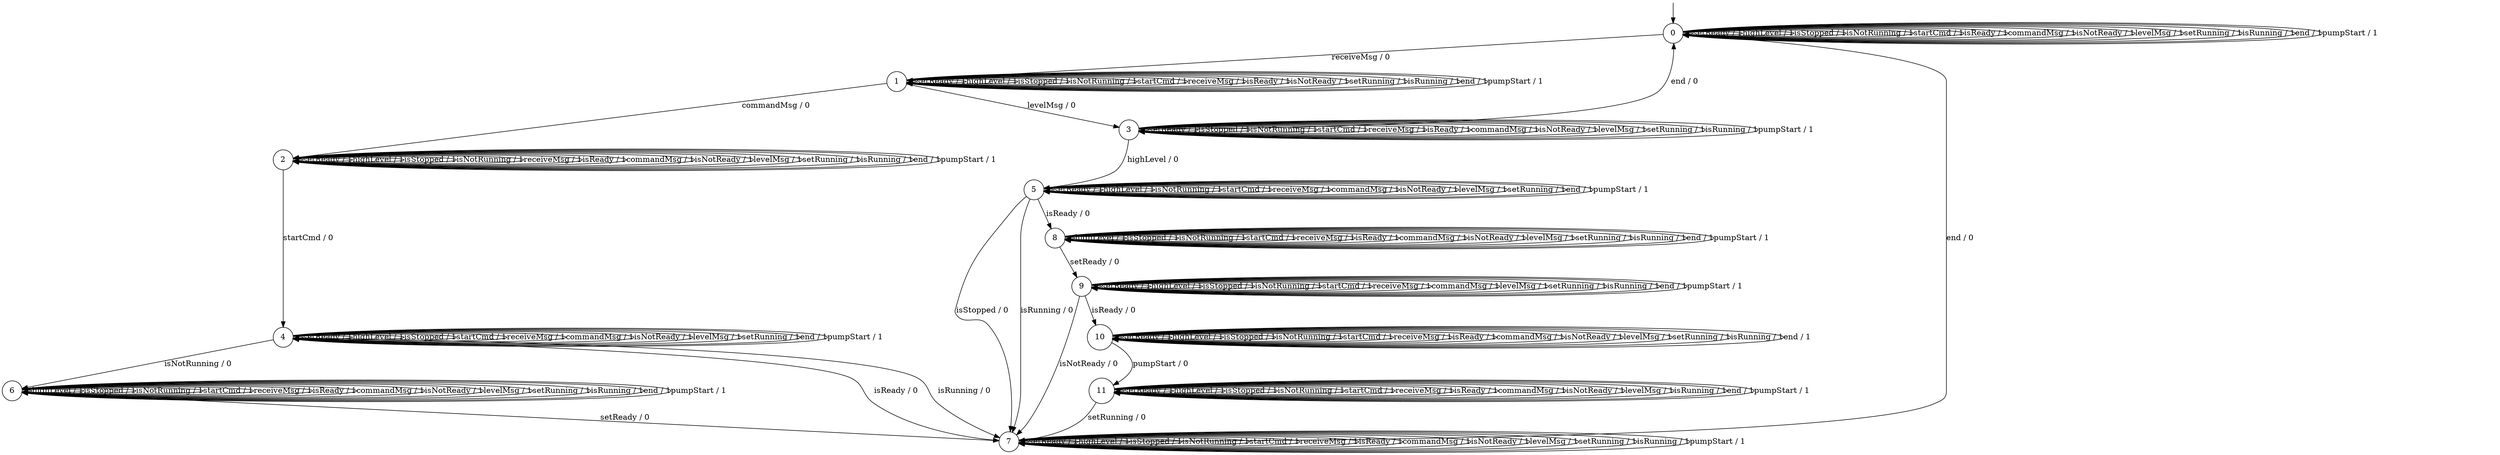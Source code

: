 digraph g {

	s0 [shape="circle" label="0"];
	s1 [shape="circle" label="1"];
	s2 [shape="circle" label="2"];
	s3 [shape="circle" label="3"];
	s4 [shape="circle" label="4"];
	s5 [shape="circle" label="5"];
	s6 [shape="circle" label="6"];
	s7 [shape="circle" label="7"];
	s8 [shape="circle" label="8"];
	s9 [shape="circle" label="9"];
	s10 [shape="circle" label="10"];
	s11 [shape="circle" label="11"];
	s0 -> s0 [label="setReady / 1"];
	s0 -> s0 [label="highLevel / 1"];
	s0 -> s0 [label="isStopped / 1"];
	s0 -> s0 [label="isNotRunning / 1"];
	s0 -> s0 [label="startCmd / 1"];
	s0 -> s1 [label="receiveMsg / 0"];
	s0 -> s0 [label="isReady / 1"];
	s0 -> s0 [label="commandMsg / 1"];
	s0 -> s0 [label="isNotReady / 1"];
	s0 -> s0 [label="levelMsg / 1"];
	s0 -> s0 [label="setRunning / 1"];
	s0 -> s0 [label="isRunning / 1"];
	s0 -> s0 [label="end / 1"];
	s0 -> s0 [label="pumpStart / 1"];
	s1 -> s1 [label="setReady / 1"];
	s1 -> s1 [label="highLevel / 1"];
	s1 -> s1 [label="isStopped / 1"];
	s1 -> s1 [label="isNotRunning / 1"];
	s1 -> s1 [label="startCmd / 1"];
	s1 -> s1 [label="receiveMsg / 1"];
	s1 -> s1 [label="isReady / 1"];
	s1 -> s2 [label="commandMsg / 0"];
	s1 -> s1 [label="isNotReady / 1"];
	s1 -> s3 [label="levelMsg / 0"];
	s1 -> s1 [label="setRunning / 1"];
	s1 -> s1 [label="isRunning / 1"];
	s1 -> s1 [label="end / 1"];
	s1 -> s1 [label="pumpStart / 1"];
	s2 -> s2 [label="setReady / 1"];
	s2 -> s2 [label="highLevel / 1"];
	s2 -> s2 [label="isStopped / 1"];
	s2 -> s2 [label="isNotRunning / 1"];
	s2 -> s4 [label="startCmd / 0"];
	s2 -> s2 [label="receiveMsg / 1"];
	s2 -> s2 [label="isReady / 1"];
	s2 -> s2 [label="commandMsg / 1"];
	s2 -> s2 [label="isNotReady / 1"];
	s2 -> s2 [label="levelMsg / 1"];
	s2 -> s2 [label="setRunning / 1"];
	s2 -> s2 [label="isRunning / 1"];
	s2 -> s2 [label="end / 1"];
	s2 -> s2 [label="pumpStart / 1"];
	s3 -> s3 [label="setReady / 1"];
	s3 -> s5 [label="highLevel / 0"];
	s3 -> s3 [label="isStopped / 1"];
	s3 -> s3 [label="isNotRunning / 1"];
	s3 -> s3 [label="startCmd / 1"];
	s3 -> s3 [label="receiveMsg / 1"];
	s3 -> s3 [label="isReady / 1"];
	s3 -> s3 [label="commandMsg / 1"];
	s3 -> s3 [label="isNotReady / 1"];
	s3 -> s3 [label="levelMsg / 1"];
	s3 -> s3 [label="setRunning / 1"];
	s3 -> s3 [label="isRunning / 1"];
	s3 -> s0 [label="end / 0"];
	s3 -> s3 [label="pumpStart / 1"];
	s4 -> s4 [label="setReady / 1"];
	s4 -> s4 [label="highLevel / 1"];
	s4 -> s4 [label="isStopped / 1"];
	s4 -> s6 [label="isNotRunning / 0"];
	s4 -> s4 [label="startCmd / 1"];
	s4 -> s4 [label="receiveMsg / 1"];
	s4 -> s7 [label="isReady / 0"];
	s4 -> s4 [label="commandMsg / 1"];
	s4 -> s4 [label="isNotReady / 1"];
	s4 -> s4 [label="levelMsg / 1"];
	s4 -> s4 [label="setRunning / 1"];
	s4 -> s7 [label="isRunning / 0"];
	s4 -> s4 [label="end / 1"];
	s4 -> s4 [label="pumpStart / 1"];
	s5 -> s5 [label="setReady / 1"];
	s5 -> s5 [label="highLevel / 1"];
	s5 -> s7 [label="isStopped / 0"];
	s5 -> s5 [label="isNotRunning / 1"];
	s5 -> s5 [label="startCmd / 1"];
	s5 -> s5 [label="receiveMsg / 1"];
	s5 -> s8 [label="isReady / 0"];
	s5 -> s5 [label="commandMsg / 1"];
	s5 -> s5 [label="isNotReady / 1"];
	s5 -> s5 [label="levelMsg / 1"];
	s5 -> s5 [label="setRunning / 1"];
	s5 -> s7 [label="isRunning / 0"];
	s5 -> s5 [label="end / 1"];
	s5 -> s5 [label="pumpStart / 1"];
	s6 -> s7 [label="setReady / 0"];
	s6 -> s6 [label="highLevel / 1"];
	s6 -> s6 [label="isStopped / 1"];
	s6 -> s6 [label="isNotRunning / 1"];
	s6 -> s6 [label="startCmd / 1"];
	s6 -> s6 [label="receiveMsg / 1"];
	s6 -> s6 [label="isReady / 1"];
	s6 -> s6 [label="commandMsg / 1"];
	s6 -> s6 [label="isNotReady / 1"];
	s6 -> s6 [label="levelMsg / 1"];
	s6 -> s6 [label="setRunning / 1"];
	s6 -> s6 [label="isRunning / 1"];
	s6 -> s6 [label="end / 1"];
	s6 -> s6 [label="pumpStart / 1"];
	s7 -> s7 [label="setReady / 1"];
	s7 -> s7 [label="highLevel / 1"];
	s7 -> s7 [label="isStopped / 1"];
	s7 -> s7 [label="isNotRunning / 1"];
	s7 -> s7 [label="startCmd / 1"];
	s7 -> s7 [label="receiveMsg / 1"];
	s7 -> s7 [label="isReady / 1"];
	s7 -> s7 [label="commandMsg / 1"];
	s7 -> s7 [label="isNotReady / 1"];
	s7 -> s7 [label="levelMsg / 1"];
	s7 -> s7 [label="setRunning / 1"];
	s7 -> s7 [label="isRunning / 1"];
	s7 -> s0 [label="end / 0"];
	s7 -> s7 [label="pumpStart / 1"];
	s8 -> s9 [label="setReady / 0"];
	s8 -> s8 [label="highLevel / 1"];
	s8 -> s8 [label="isStopped / 1"];
	s8 -> s8 [label="isNotRunning / 1"];
	s8 -> s8 [label="startCmd / 1"];
	s8 -> s8 [label="receiveMsg / 1"];
	s8 -> s8 [label="isReady / 1"];
	s8 -> s8 [label="commandMsg / 1"];
	s8 -> s8 [label="isNotReady / 1"];
	s8 -> s8 [label="levelMsg / 1"];
	s8 -> s8 [label="setRunning / 1"];
	s8 -> s8 [label="isRunning / 1"];
	s8 -> s8 [label="end / 1"];
	s8 -> s8 [label="pumpStart / 1"];
	s9 -> s9 [label="setReady / 1"];
	s9 -> s9 [label="highLevel / 1"];
	s9 -> s9 [label="isStopped / 1"];
	s9 -> s9 [label="isNotRunning / 1"];
	s9 -> s9 [label="startCmd / 1"];
	s9 -> s9 [label="receiveMsg / 1"];
	s9 -> s10 [label="isReady / 0"];
	s9 -> s9 [label="commandMsg / 1"];
	s9 -> s7 [label="isNotReady / 0"];
	s9 -> s9 [label="levelMsg / 1"];
	s9 -> s9 [label="setRunning / 1"];
	s9 -> s9 [label="isRunning / 1"];
	s9 -> s9 [label="end / 1"];
	s9 -> s9 [label="pumpStart / 1"];
	s10 -> s10 [label="setReady / 1"];
	s10 -> s10 [label="highLevel / 1"];
	s10 -> s10 [label="isStopped / 1"];
	s10 -> s10 [label="isNotRunning / 1"];
	s10 -> s10 [label="startCmd / 1"];
	s10 -> s10 [label="receiveMsg / 1"];
	s10 -> s10 [label="isReady / 1"];
	s10 -> s10 [label="commandMsg / 1"];
	s10 -> s10 [label="isNotReady / 1"];
	s10 -> s10 [label="levelMsg / 1"];
	s10 -> s10 [label="setRunning / 1"];
	s10 -> s10 [label="isRunning / 1"];
	s10 -> s10 [label="end / 1"];
	s10 -> s11 [label="pumpStart / 0"];
	s11 -> s11 [label="setReady / 1"];
	s11 -> s11 [label="highLevel / 1"];
	s11 -> s11 [label="isStopped / 1"];
	s11 -> s11 [label="isNotRunning / 1"];
	s11 -> s11 [label="startCmd / 1"];
	s11 -> s11 [label="receiveMsg / 1"];
	s11 -> s11 [label="isReady / 1"];
	s11 -> s11 [label="commandMsg / 1"];
	s11 -> s11 [label="isNotReady / 1"];
	s11 -> s11 [label="levelMsg / 1"];
	s11 -> s7 [label="setRunning / 0"];
	s11 -> s11 [label="isRunning / 1"];
	s11 -> s11 [label="end / 1"];
	s11 -> s11 [label="pumpStart / 1"];

__start0 [label="" shape="none" width="0" height="0"];
__start0 -> s0;
}
